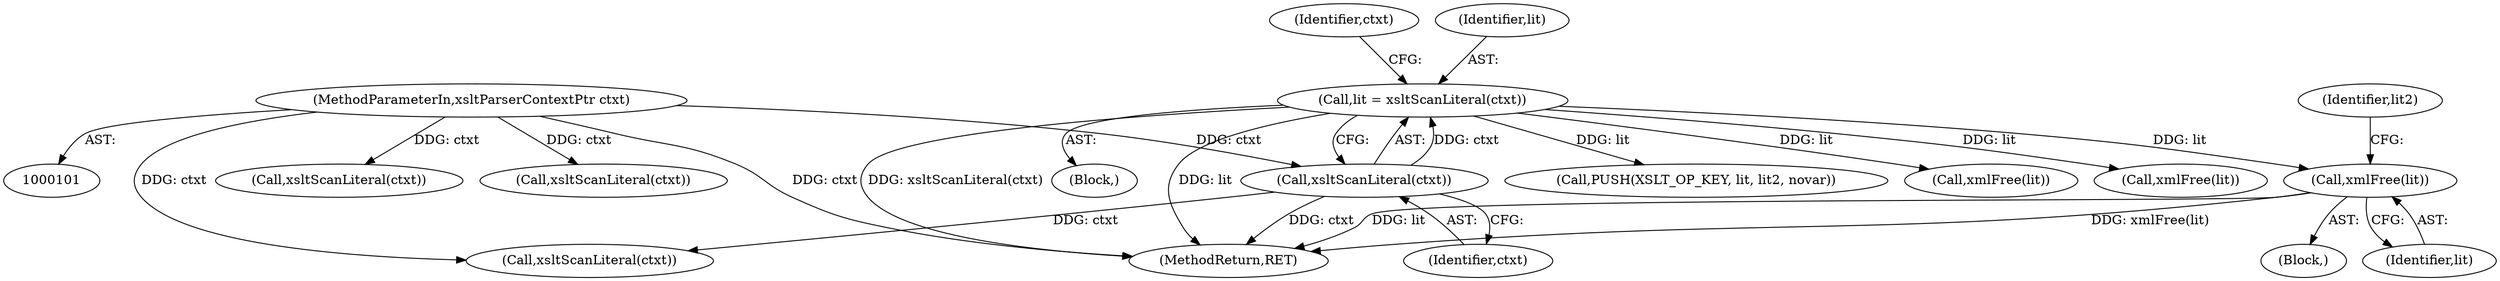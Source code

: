 digraph "0_Chrome_96dbafe288dbe2f0cc45fa3c39daf6d0c37acbab_24@pointer" {
"1000294" [label="(Call,xmlFree(lit))"];
"1000230" [label="(Call,lit = xsltScanLiteral(ctxt))"];
"1000232" [label="(Call,xsltScanLiteral(ctxt))"];
"1000102" [label="(MethodParameterIn,xsltParserContextPtr ctxt)"];
"1000268" [label="(Call,xsltScanLiteral(ctxt))"];
"1000161" [label="(Call,xsltScanLiteral(ctxt))"];
"1000305" [label="(Call,PUSH(XSLT_OP_KEY, lit, lit2, novar))"];
"1000236" [label="(Identifier,ctxt)"];
"1000297" [label="(Identifier,lit2)"];
"1000294" [label="(Call,xmlFree(lit))"];
"1000280" [label="(Call,xmlFree(lit))"];
"1000333" [label="(Call,xsltScanLiteral(ctxt))"];
"1000256" [label="(Call,xmlFree(lit))"];
"1000233" [label="(Identifier,ctxt)"];
"1000230" [label="(Call,lit = xsltScanLiteral(ctxt))"];
"1000211" [label="(Block,)"];
"1000231" [label="(Identifier,lit)"];
"1000102" [label="(MethodParameterIn,xsltParserContextPtr ctxt)"];
"1000510" [label="(MethodReturn,RET)"];
"1000232" [label="(Call,xsltScanLiteral(ctxt))"];
"1000295" [label="(Identifier,lit)"];
"1000288" [label="(Block,)"];
"1000294" -> "1000288"  [label="AST: "];
"1000294" -> "1000295"  [label="CFG: "];
"1000295" -> "1000294"  [label="AST: "];
"1000297" -> "1000294"  [label="CFG: "];
"1000294" -> "1000510"  [label="DDG: xmlFree(lit)"];
"1000294" -> "1000510"  [label="DDG: lit"];
"1000230" -> "1000294"  [label="DDG: lit"];
"1000230" -> "1000211"  [label="AST: "];
"1000230" -> "1000232"  [label="CFG: "];
"1000231" -> "1000230"  [label="AST: "];
"1000232" -> "1000230"  [label="AST: "];
"1000236" -> "1000230"  [label="CFG: "];
"1000230" -> "1000510"  [label="DDG: lit"];
"1000230" -> "1000510"  [label="DDG: xsltScanLiteral(ctxt)"];
"1000232" -> "1000230"  [label="DDG: ctxt"];
"1000230" -> "1000256"  [label="DDG: lit"];
"1000230" -> "1000280"  [label="DDG: lit"];
"1000230" -> "1000305"  [label="DDG: lit"];
"1000232" -> "1000233"  [label="CFG: "];
"1000233" -> "1000232"  [label="AST: "];
"1000232" -> "1000510"  [label="DDG: ctxt"];
"1000102" -> "1000232"  [label="DDG: ctxt"];
"1000232" -> "1000268"  [label="DDG: ctxt"];
"1000102" -> "1000101"  [label="AST: "];
"1000102" -> "1000510"  [label="DDG: ctxt"];
"1000102" -> "1000161"  [label="DDG: ctxt"];
"1000102" -> "1000268"  [label="DDG: ctxt"];
"1000102" -> "1000333"  [label="DDG: ctxt"];
}
